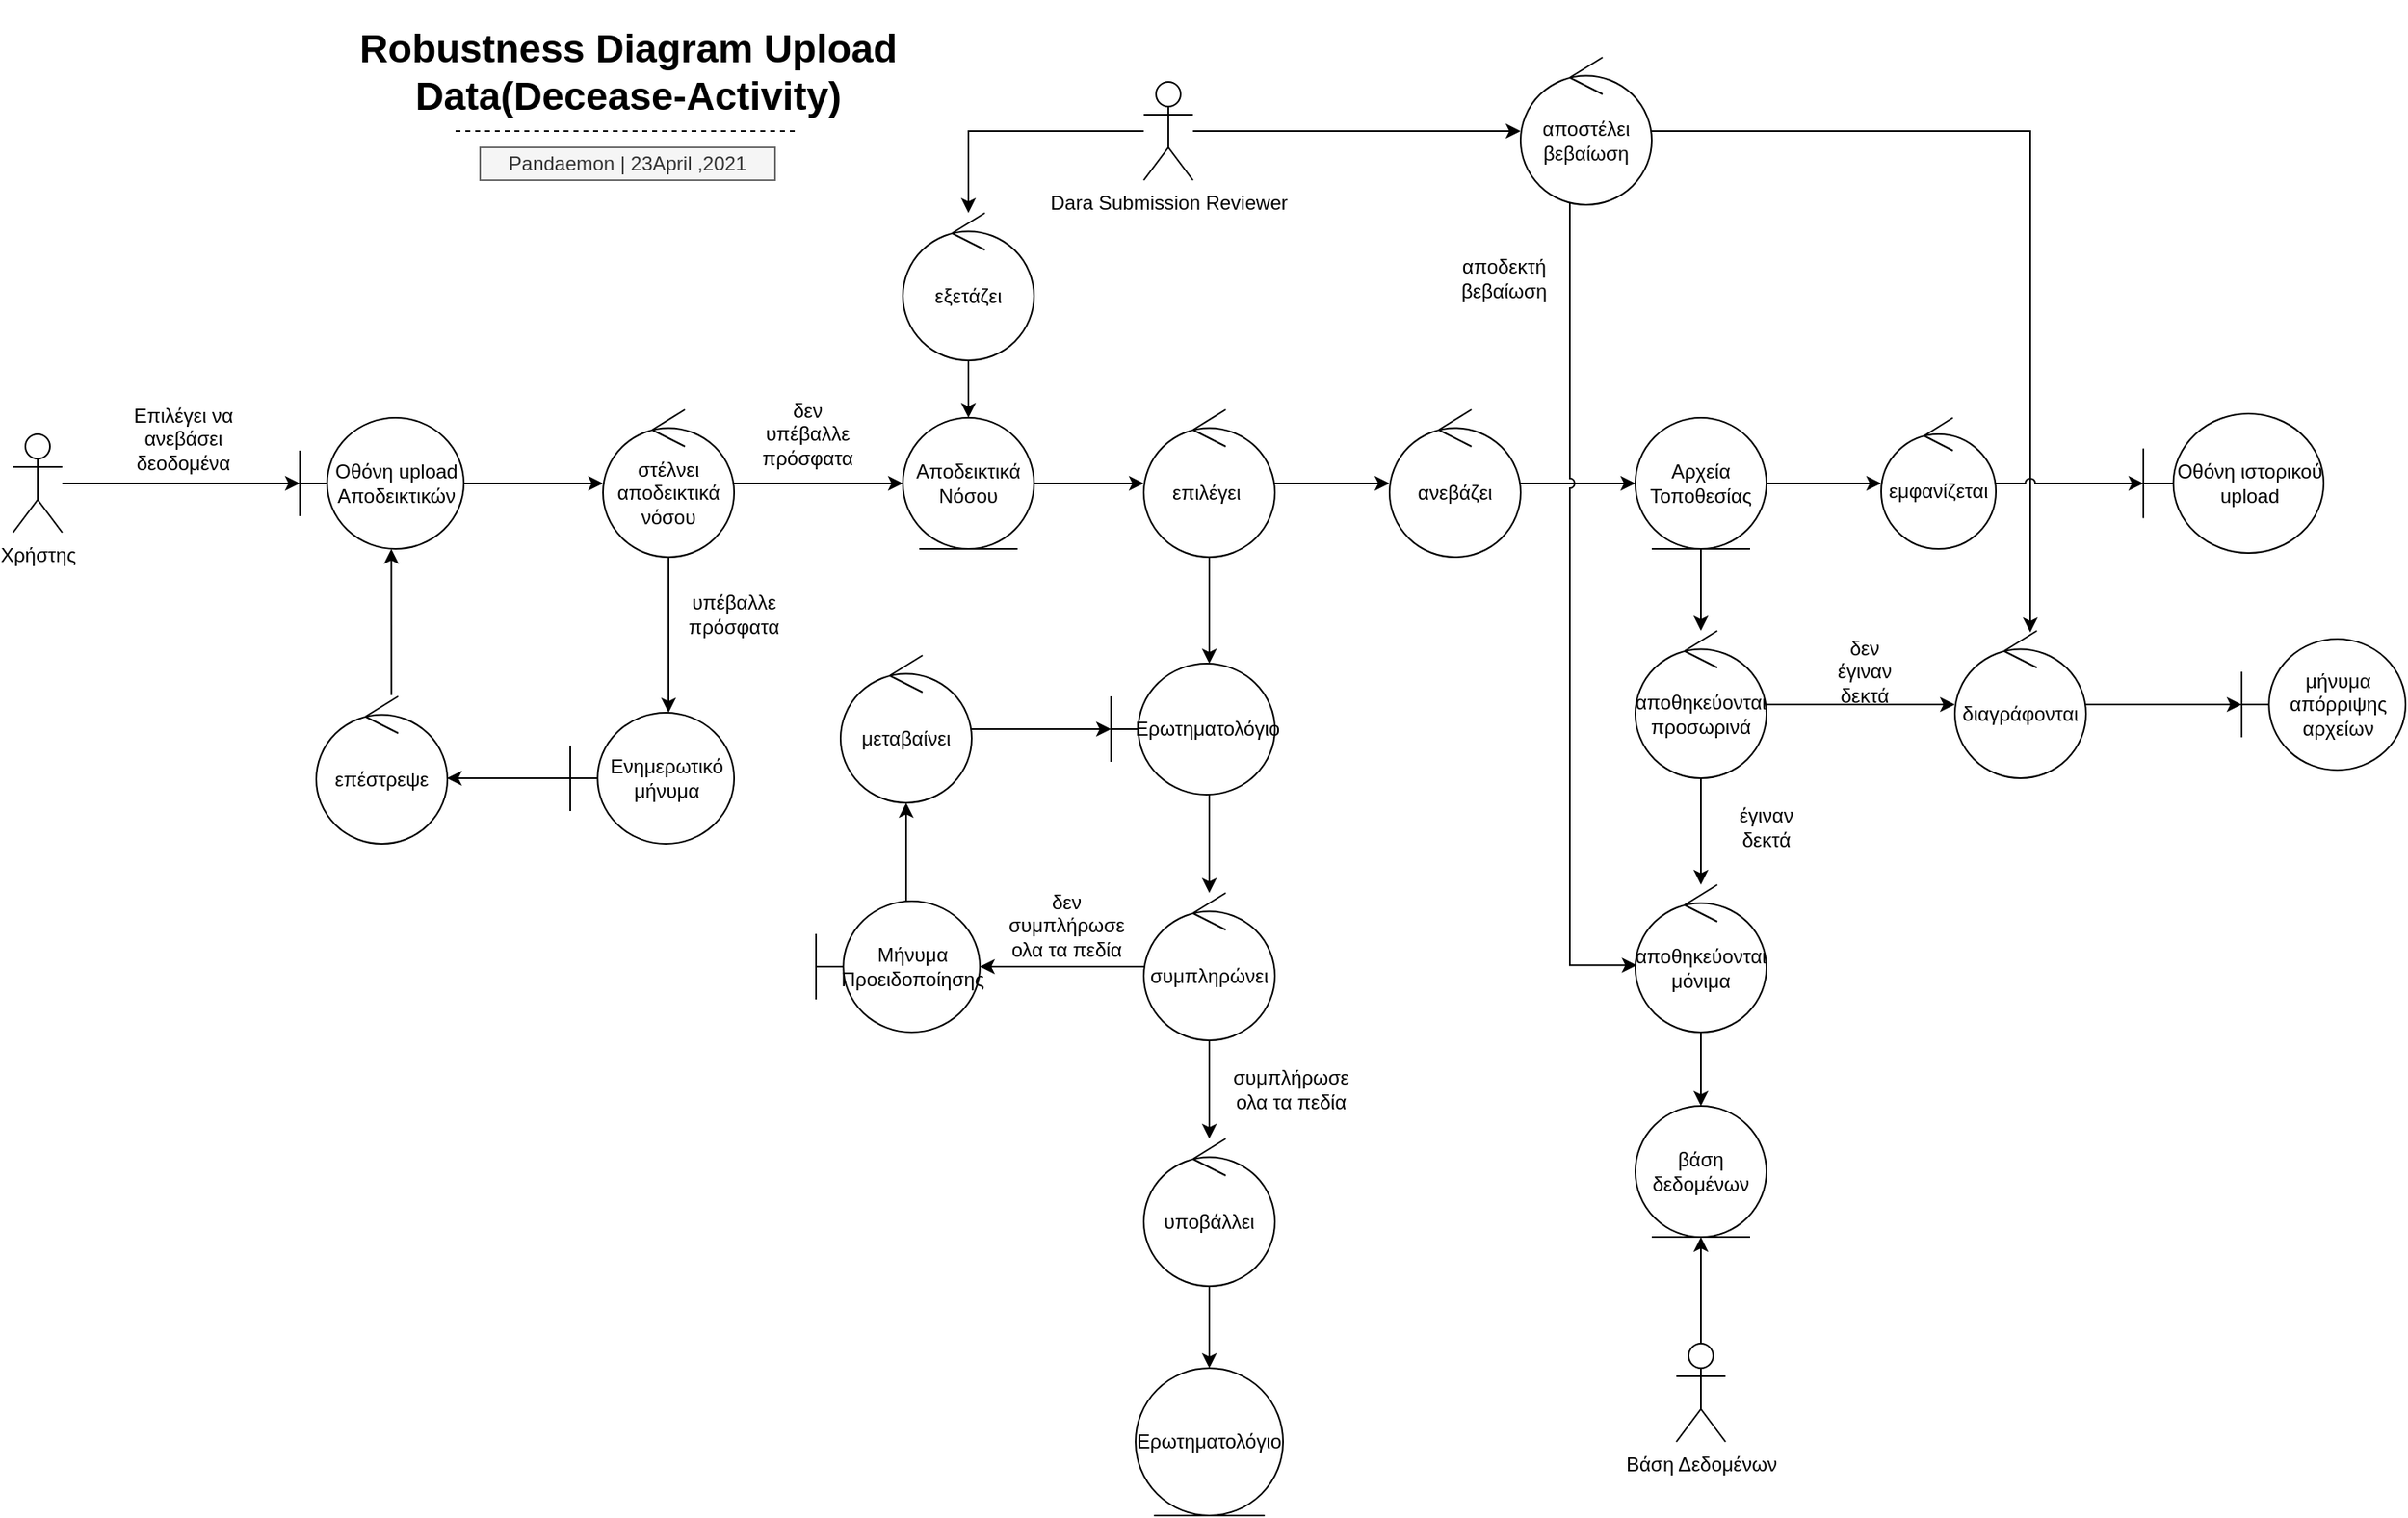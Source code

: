 <mxfile version="14.6.9" type="device"><diagram id="B0QK72gT__npcu53BVl9" name="Page-1"><mxGraphModel dx="2062" dy="1132" grid="1" gridSize="10" guides="1" tooltips="1" connect="1" arrows="1" fold="1" page="1" pageScale="1" pageWidth="850" pageHeight="1100" math="0" shadow="0"><root><mxCell id="0"/><mxCell id="1" parent="0"/><mxCell id="qmJXFg_IZNwVRKc6fy_A-1" value="&lt;h1&gt;Robustness Diagram Upload Data(Decease-Activity)&lt;/h1&gt;" style="text;html=1;strokeColor=none;fillColor=none;spacing=5;spacingTop=-20;whiteSpace=wrap;overflow=hidden;rounded=0;fontFamily=Helvetica;align=center;" parent="1" vertex="1"><mxGeometry x="178" y="30" width="495" height="120" as="geometry"/></mxCell><mxCell id="qmJXFg_IZNwVRKc6fy_A-2" value="Pandaemon | 23April ,2021" style="text;html=1;strokeColor=#666666;fillColor=#f5f5f5;align=center;verticalAlign=middle;whiteSpace=wrap;rounded=0;fontFamily=Helvetica;fontStyle=0;fontColor=#333333;" parent="1" vertex="1"><mxGeometry x="335" y="110" width="180" height="20" as="geometry"/></mxCell><mxCell id="qmJXFg_IZNwVRKc6fy_A-3" value="" style="endArrow=none;dashed=1;html=1;fontFamily=Helvetica;" parent="1" edge="1"><mxGeometry width="50" height="50" relative="1" as="geometry"><mxPoint x="320" y="100" as="sourcePoint"/><mxPoint x="530" y="100" as="targetPoint"/></mxGeometry></mxCell><mxCell id="qmJXFg_IZNwVRKc6fy_A-8" value="" style="edgeStyle=orthogonalEdgeStyle;rounded=0;orthogonalLoop=1;jettySize=auto;html=1;" parent="1" source="qmJXFg_IZNwVRKc6fy_A-4" target="qmJXFg_IZNwVRKc6fy_A-6" edge="1"><mxGeometry relative="1" as="geometry"/></mxCell><mxCell id="qmJXFg_IZNwVRKc6fy_A-4" value="Χρήστης" style="shape=umlActor;verticalLabelPosition=bottom;verticalAlign=top;html=1;outlineConnect=0;" parent="1" vertex="1"><mxGeometry x="50" y="285" width="30" height="60" as="geometry"/></mxCell><mxCell id="qmJXFg_IZNwVRKc6fy_A-5" value="Ερωτηματολόγιο" style="ellipse;shape=umlEntity;whiteSpace=wrap;html=1;" parent="1" vertex="1"><mxGeometry x="735" y="855" width="90" height="90" as="geometry"/></mxCell><mxCell id="qmJXFg_IZNwVRKc6fy_A-10" value="" style="edgeStyle=orthogonalEdgeStyle;rounded=0;orthogonalLoop=1;jettySize=auto;html=1;" parent="1" source="qmJXFg_IZNwVRKc6fy_A-6" target="qmJXFg_IZNwVRKc6fy_A-7" edge="1"><mxGeometry relative="1" as="geometry"/></mxCell><mxCell id="qmJXFg_IZNwVRKc6fy_A-6" value="Οθόνη upload Αποδεικτικών" style="shape=umlBoundary;whiteSpace=wrap;html=1;" parent="1" vertex="1"><mxGeometry x="225" y="275" width="100" height="80" as="geometry"/></mxCell><mxCell id="qmJXFg_IZNwVRKc6fy_A-16" value="" style="edgeStyle=orthogonalEdgeStyle;rounded=0;orthogonalLoop=1;jettySize=auto;html=1;" parent="1" source="qmJXFg_IZNwVRKc6fy_A-7" target="qmJXFg_IZNwVRKc6fy_A-14" edge="1"><mxGeometry relative="1" as="geometry"><Array as="points"><mxPoint x="450" y="435"/><mxPoint x="450" y="435"/></Array></mxGeometry></mxCell><mxCell id="qmJXFg_IZNwVRKc6fy_A-24" value="" style="edgeStyle=orthogonalEdgeStyle;rounded=0;orthogonalLoop=1;jettySize=auto;html=1;" parent="1" source="qmJXFg_IZNwVRKc6fy_A-7" target="qmJXFg_IZNwVRKc6fy_A-23" edge="1"><mxGeometry relative="1" as="geometry"/></mxCell><mxCell id="qmJXFg_IZNwVRKc6fy_A-7" value="στέλνει αποδεικτικά νόσου" style="ellipse;shape=umlControl;whiteSpace=wrap;html=1;" parent="1" vertex="1"><mxGeometry x="410" y="270" width="80" height="90" as="geometry"/></mxCell><mxCell id="qmJXFg_IZNwVRKc6fy_A-9" value="Επιλέγει να ανεβάσει δεοδομένα" style="text;html=1;strokeColor=none;fillColor=none;align=center;verticalAlign=middle;whiteSpace=wrap;rounded=0;" parent="1" vertex="1"><mxGeometry x="118" y="270" width="72" height="35" as="geometry"/></mxCell><mxCell id="qmJXFg_IZNwVRKc6fy_A-36" value="" style="edgeStyle=orthogonalEdgeStyle;rounded=0;orthogonalLoop=1;jettySize=auto;html=1;" parent="1" source="qmJXFg_IZNwVRKc6fy_A-11" target="qmJXFg_IZNwVRKc6fy_A-35" edge="1"><mxGeometry relative="1" as="geometry"/></mxCell><mxCell id="qmJXFg_IZNwVRKc6fy_A-38" value="" style="edgeStyle=orthogonalEdgeStyle;rounded=0;orthogonalLoop=1;jettySize=auto;html=1;" parent="1" source="qmJXFg_IZNwVRKc6fy_A-11" target="qmJXFg_IZNwVRKc6fy_A-28" edge="1"><mxGeometry relative="1" as="geometry"><Array as="points"><mxPoint x="780" y="435"/><mxPoint x="780" y="435"/></Array></mxGeometry></mxCell><mxCell id="qmJXFg_IZNwVRKc6fy_A-11" value="επιλέγει&amp;nbsp;" style="ellipse;shape=umlControl;whiteSpace=wrap;html=1;" parent="1" vertex="1"><mxGeometry x="740" y="270" width="80" height="90" as="geometry"/></mxCell><mxCell id="qmJXFg_IZNwVRKc6fy_A-13" value="δεν υπέβαλλε πρόσφατα" style="text;html=1;strokeColor=none;fillColor=none;align=center;verticalAlign=middle;whiteSpace=wrap;rounded=0;" parent="1" vertex="1"><mxGeometry x="515" y="275" width="40" height="20" as="geometry"/></mxCell><mxCell id="qmJXFg_IZNwVRKc6fy_A-19" value="" style="edgeStyle=orthogonalEdgeStyle;rounded=0;orthogonalLoop=1;jettySize=auto;html=1;" parent="1" source="qmJXFg_IZNwVRKc6fy_A-14" target="qmJXFg_IZNwVRKc6fy_A-18" edge="1"><mxGeometry relative="1" as="geometry"><Array as="points"><mxPoint x="340" y="495"/><mxPoint x="340" y="495"/></Array></mxGeometry></mxCell><mxCell id="qmJXFg_IZNwVRKc6fy_A-14" value="Ενημερωτικό μήνυμα" style="shape=umlBoundary;whiteSpace=wrap;html=1;" parent="1" vertex="1"><mxGeometry x="390" y="455" width="100" height="80" as="geometry"/></mxCell><mxCell id="qmJXFg_IZNwVRKc6fy_A-17" value="υπέβαλλε πρόσφατα" style="text;html=1;strokeColor=none;fillColor=none;align=center;verticalAlign=middle;whiteSpace=wrap;rounded=0;" parent="1" vertex="1"><mxGeometry x="470" y="385" width="40" height="20" as="geometry"/></mxCell><mxCell id="qmJXFg_IZNwVRKc6fy_A-20" value="" style="edgeStyle=orthogonalEdgeStyle;rounded=0;orthogonalLoop=1;jettySize=auto;html=1;exitX=0.573;exitY=-0.009;exitDx=0;exitDy=0;exitPerimeter=0;" parent="1" source="qmJXFg_IZNwVRKc6fy_A-18" target="qmJXFg_IZNwVRKc6fy_A-6" edge="1"><mxGeometry relative="1" as="geometry"><Array as="points"><mxPoint x="281" y="385"/><mxPoint x="281" y="385"/></Array></mxGeometry></mxCell><mxCell id="qmJXFg_IZNwVRKc6fy_A-18" value="επέστρεψε" style="ellipse;shape=umlControl;whiteSpace=wrap;html=1;" parent="1" vertex="1"><mxGeometry x="235" y="445" width="80" height="90" as="geometry"/></mxCell><mxCell id="qmJXFg_IZNwVRKc6fy_A-53" value="" style="edgeStyle=orthogonalEdgeStyle;rounded=0;orthogonalLoop=1;jettySize=auto;html=1;" parent="1" source="qmJXFg_IZNwVRKc6fy_A-21" target="qmJXFg_IZNwVRKc6fy_A-52" edge="1"><mxGeometry relative="1" as="geometry"/></mxCell><mxCell id="NKi-EYsJVZzQrK0MWPOT-7" value="" style="edgeStyle=orthogonalEdgeStyle;rounded=0;orthogonalLoop=1;jettySize=auto;html=1;sourcePerimeterSpacing=0;targetPerimeterSpacing=0;" parent="1" source="qmJXFg_IZNwVRKc6fy_A-21" target="NKi-EYsJVZzQrK0MWPOT-6" edge="1"><mxGeometry relative="1" as="geometry"/></mxCell><mxCell id="qmJXFg_IZNwVRKc6fy_A-21" value="Αρχεία Τοποθεσίας" style="ellipse;shape=umlEntity;whiteSpace=wrap;html=1;" parent="1" vertex="1"><mxGeometry x="1040" y="275" width="80" height="80" as="geometry"/></mxCell><mxCell id="qmJXFg_IZNwVRKc6fy_A-25" value="" style="edgeStyle=orthogonalEdgeStyle;rounded=0;orthogonalLoop=1;jettySize=auto;html=1;" parent="1" source="qmJXFg_IZNwVRKc6fy_A-23" target="qmJXFg_IZNwVRKc6fy_A-11" edge="1"><mxGeometry relative="1" as="geometry"/></mxCell><mxCell id="qmJXFg_IZNwVRKc6fy_A-23" value="Αποδεικτικά Νόσου" style="ellipse;shape=umlEntity;whiteSpace=wrap;html=1;" parent="1" vertex="1"><mxGeometry x="593" y="275" width="80" height="80" as="geometry"/></mxCell><mxCell id="qmJXFg_IZNwVRKc6fy_A-40" value="" style="edgeStyle=orthogonalEdgeStyle;rounded=0;orthogonalLoop=1;jettySize=auto;html=1;" parent="1" source="qmJXFg_IZNwVRKc6fy_A-28" target="qmJXFg_IZNwVRKc6fy_A-32" edge="1"><mxGeometry relative="1" as="geometry"><Array as="points"><mxPoint x="780" y="545"/><mxPoint x="780" y="545"/></Array></mxGeometry></mxCell><mxCell id="qmJXFg_IZNwVRKc6fy_A-28" value="Ερωτηματολόγιο" style="shape=umlBoundary;whiteSpace=wrap;html=1;" parent="1" vertex="1"><mxGeometry x="720" y="425" width="100" height="80" as="geometry"/></mxCell><mxCell id="qmJXFg_IZNwVRKc6fy_A-42" value="" style="edgeStyle=orthogonalEdgeStyle;rounded=0;orthogonalLoop=1;jettySize=auto;html=1;" parent="1" source="qmJXFg_IZNwVRKc6fy_A-32" target="qmJXFg_IZNwVRKc6fy_A-41" edge="1"><mxGeometry relative="1" as="geometry"/></mxCell><mxCell id="qmJXFg_IZNwVRKc6fy_A-46" value="" style="edgeStyle=orthogonalEdgeStyle;rounded=0;orthogonalLoop=1;jettySize=auto;html=1;" parent="1" source="qmJXFg_IZNwVRKc6fy_A-32" target="qmJXFg_IZNwVRKc6fy_A-45" edge="1"><mxGeometry relative="1" as="geometry"/></mxCell><mxCell id="qmJXFg_IZNwVRKc6fy_A-32" value="συμπληρώνει" style="ellipse;shape=umlControl;whiteSpace=wrap;html=1;" parent="1" vertex="1"><mxGeometry x="740" y="565" width="80" height="90" as="geometry"/></mxCell><mxCell id="qmJXFg_IZNwVRKc6fy_A-37" value="" style="edgeStyle=orthogonalEdgeStyle;rounded=0;orthogonalLoop=1;jettySize=auto;html=1;" parent="1" source="qmJXFg_IZNwVRKc6fy_A-35" target="qmJXFg_IZNwVRKc6fy_A-21" edge="1"><mxGeometry relative="1" as="geometry"/></mxCell><mxCell id="qmJXFg_IZNwVRKc6fy_A-35" value="ανεβάζει" style="ellipse;shape=umlControl;whiteSpace=wrap;html=1;" parent="1" vertex="1"><mxGeometry x="890" y="270" width="80" height="90" as="geometry"/></mxCell><mxCell id="qmJXFg_IZNwVRKc6fy_A-43" value="" style="edgeStyle=orthogonalEdgeStyle;rounded=0;orthogonalLoop=1;jettySize=auto;html=1;" parent="1" source="qmJXFg_IZNwVRKc6fy_A-41" target="qmJXFg_IZNwVRKc6fy_A-5" edge="1"><mxGeometry relative="1" as="geometry"/></mxCell><mxCell id="qmJXFg_IZNwVRKc6fy_A-41" value="υποβάλλει" style="ellipse;shape=umlControl;whiteSpace=wrap;html=1;" parent="1" vertex="1"><mxGeometry x="740" y="715" width="80" height="90" as="geometry"/></mxCell><mxCell id="qmJXFg_IZNwVRKc6fy_A-44" value="συμπλήρωσε ολα τα πεδία" style="text;html=1;strokeColor=none;fillColor=none;align=center;verticalAlign=middle;whiteSpace=wrap;rounded=0;" parent="1" vertex="1"><mxGeometry x="810" y="675" width="40" height="20" as="geometry"/></mxCell><mxCell id="qmJXFg_IZNwVRKc6fy_A-51" value="" style="edgeStyle=orthogonalEdgeStyle;rounded=0;orthogonalLoop=1;jettySize=auto;html=1;" parent="1" source="qmJXFg_IZNwVRKc6fy_A-45" target="qmJXFg_IZNwVRKc6fy_A-49" edge="1"><mxGeometry relative="1" as="geometry"><Array as="points"><mxPoint x="595" y="555"/><mxPoint x="595" y="555"/></Array></mxGeometry></mxCell><mxCell id="qmJXFg_IZNwVRKc6fy_A-45" value="Μήνυμα Προειδοποίησης" style="shape=umlBoundary;whiteSpace=wrap;html=1;" parent="1" vertex="1"><mxGeometry x="540" y="570" width="100" height="80" as="geometry"/></mxCell><mxCell id="qmJXFg_IZNwVRKc6fy_A-48" value="δεν συμπλήρωσε ολα τα πεδία" style="text;html=1;strokeColor=none;fillColor=none;align=center;verticalAlign=middle;whiteSpace=wrap;rounded=0;" parent="1" vertex="1"><mxGeometry x="673" y="575" width="40" height="20" as="geometry"/></mxCell><mxCell id="qmJXFg_IZNwVRKc6fy_A-50" value="" style="edgeStyle=orthogonalEdgeStyle;rounded=0;orthogonalLoop=1;jettySize=auto;html=1;" parent="1" source="qmJXFg_IZNwVRKc6fy_A-49" target="qmJXFg_IZNwVRKc6fy_A-28" edge="1"><mxGeometry relative="1" as="geometry"/></mxCell><mxCell id="qmJXFg_IZNwVRKc6fy_A-49" value="μεταβαίνει" style="ellipse;shape=umlControl;whiteSpace=wrap;html=1;" parent="1" vertex="1"><mxGeometry x="555" y="420" width="80" height="90" as="geometry"/></mxCell><mxCell id="qmJXFg_IZNwVRKc6fy_A-65" value="" style="edgeStyle=orthogonalEdgeStyle;rounded=0;orthogonalLoop=1;jettySize=auto;html=1;" parent="1" source="qmJXFg_IZNwVRKc6fy_A-52" target="qmJXFg_IZNwVRKc6fy_A-64" edge="1"><mxGeometry relative="1" as="geometry"/></mxCell><mxCell id="NKi-EYsJVZzQrK0MWPOT-13" value="" style="edgeStyle=orthogonalEdgeStyle;rounded=0;jumpStyle=arc;orthogonalLoop=1;jettySize=auto;html=1;sourcePerimeterSpacing=0;targetPerimeterSpacing=0;strokeColor=#000000;" parent="1" source="qmJXFg_IZNwVRKc6fy_A-52" target="NKi-EYsJVZzQrK0MWPOT-12" edge="1"><mxGeometry relative="1" as="geometry"/></mxCell><mxCell id="qmJXFg_IZNwVRKc6fy_A-52" value="αποθηκεύονται προσωρινά" style="ellipse;shape=umlControl;whiteSpace=wrap;html=1;" parent="1" vertex="1"><mxGeometry x="1040" y="405" width="80" height="90" as="geometry"/></mxCell><mxCell id="qmJXFg_IZNwVRKc6fy_A-54" value="βάση δεδομένων" style="ellipse;shape=umlEntity;whiteSpace=wrap;html=1;" parent="1" vertex="1"><mxGeometry x="1040" y="695" width="80" height="80" as="geometry"/></mxCell><mxCell id="qmJXFg_IZNwVRKc6fy_A-57" value="" style="edgeStyle=orthogonalEdgeStyle;rounded=0;orthogonalLoop=1;jettySize=auto;html=1;" parent="1" source="qmJXFg_IZNwVRKc6fy_A-55" target="qmJXFg_IZNwVRKc6fy_A-54" edge="1"><mxGeometry relative="1" as="geometry"/></mxCell><mxCell id="qmJXFg_IZNwVRKc6fy_A-55" value="Βάση Δεδομένων" style="shape=umlActor;verticalLabelPosition=bottom;verticalAlign=top;html=1;outlineConnect=0;" parent="1" vertex="1"><mxGeometry x="1065" y="840" width="30" height="60" as="geometry"/></mxCell><mxCell id="qmJXFg_IZNwVRKc6fy_A-59" value="έγιναν δεκτά" style="text;html=1;strokeColor=none;fillColor=none;align=center;verticalAlign=middle;whiteSpace=wrap;rounded=0;" parent="1" vertex="1"><mxGeometry x="1100" y="515" width="40" height="20" as="geometry"/></mxCell><mxCell id="qmJXFg_IZNwVRKc6fy_A-62" value="" style="edgeStyle=orthogonalEdgeStyle;rounded=0;orthogonalLoop=1;jettySize=auto;html=1;" parent="1" source="qmJXFg_IZNwVRKc6fy_A-60" target="qmJXFg_IZNwVRKc6fy_A-61" edge="1"><mxGeometry relative="1" as="geometry"/></mxCell><mxCell id="NKi-EYsJVZzQrK0MWPOT-4" style="edgeStyle=orthogonalEdgeStyle;rounded=0;orthogonalLoop=1;jettySize=auto;html=1;entryX=0;entryY=0.5;entryDx=0;entryDy=0;entryPerimeter=0;sourcePerimeterSpacing=0;targetPerimeterSpacing=0;" parent="1" source="qmJXFg_IZNwVRKc6fy_A-60" target="NKi-EYsJVZzQrK0MWPOT-1" edge="1"><mxGeometry relative="1" as="geometry"/></mxCell><mxCell id="qmJXFg_IZNwVRKc6fy_A-60" value="Dara Submission Reviewer" style="shape=umlActor;verticalLabelPosition=bottom;verticalAlign=top;html=1;outlineConnect=0;" parent="1" vertex="1"><mxGeometry x="740" y="70" width="30" height="60" as="geometry"/></mxCell><mxCell id="qmJXFg_IZNwVRKc6fy_A-63" value="" style="edgeStyle=orthogonalEdgeStyle;rounded=0;orthogonalLoop=1;jettySize=auto;html=1;" parent="1" source="qmJXFg_IZNwVRKc6fy_A-61" target="qmJXFg_IZNwVRKc6fy_A-23" edge="1"><mxGeometry relative="1" as="geometry"/></mxCell><mxCell id="qmJXFg_IZNwVRKc6fy_A-61" value="εξετάζει" style="ellipse;shape=umlControl;whiteSpace=wrap;html=1;" parent="1" vertex="1"><mxGeometry x="593" y="150" width="80" height="90" as="geometry"/></mxCell><mxCell id="qmJXFg_IZNwVRKc6fy_A-67" value="" style="edgeStyle=orthogonalEdgeStyle;rounded=0;orthogonalLoop=1;jettySize=auto;html=1;" parent="1" source="qmJXFg_IZNwVRKc6fy_A-64" target="qmJXFg_IZNwVRKc6fy_A-54" edge="1"><mxGeometry relative="1" as="geometry"/></mxCell><mxCell id="qmJXFg_IZNwVRKc6fy_A-64" value="αποθηκεύονται μόνιμα" style="ellipse;shape=umlControl;whiteSpace=wrap;html=1;" parent="1" vertex="1"><mxGeometry x="1040" y="560" width="80" height="90" as="geometry"/></mxCell><mxCell id="NKi-EYsJVZzQrK0MWPOT-9" style="edgeStyle=orthogonalEdgeStyle;rounded=0;orthogonalLoop=1;jettySize=auto;html=1;entryX=0.01;entryY=0.546;entryDx=0;entryDy=0;entryPerimeter=0;sourcePerimeterSpacing=0;targetPerimeterSpacing=0;jumpStyle=arc;" parent="1" source="NKi-EYsJVZzQrK0MWPOT-1" target="qmJXFg_IZNwVRKc6fy_A-64" edge="1"><mxGeometry relative="1" as="geometry"><Array as="points"><mxPoint x="1000" y="609"/></Array></mxGeometry></mxCell><mxCell id="NKi-EYsJVZzQrK0MWPOT-16" style="edgeStyle=orthogonalEdgeStyle;rounded=0;jumpStyle=sharp;orthogonalLoop=1;jettySize=auto;html=1;entryX=0.575;entryY=0.011;entryDx=0;entryDy=0;entryPerimeter=0;sourcePerimeterSpacing=0;targetPerimeterSpacing=0;strokeColor=#000000;" parent="1" source="NKi-EYsJVZzQrK0MWPOT-1" target="NKi-EYsJVZzQrK0MWPOT-12" edge="1"><mxGeometry relative="1" as="geometry"/></mxCell><mxCell id="NKi-EYsJVZzQrK0MWPOT-1" value="αποστέλει βεβαίωση" style="ellipse;shape=umlControl;whiteSpace=wrap;html=1;" parent="1" vertex="1"><mxGeometry x="970" y="55" width="80" height="90" as="geometry"/></mxCell><mxCell id="NKi-EYsJVZzQrK0MWPOT-5" value="Οθόνη&amp;nbsp;ιστορικού upload" style="shape=umlBoundary;whiteSpace=wrap;html=1;" parent="1" vertex="1"><mxGeometry x="1350" y="272.5" width="110" height="85" as="geometry"/></mxCell><mxCell id="NKi-EYsJVZzQrK0MWPOT-8" value="" style="edgeStyle=orthogonalEdgeStyle;rounded=0;orthogonalLoop=1;jettySize=auto;html=1;sourcePerimeterSpacing=0;targetPerimeterSpacing=0;jumpStyle=arc;" parent="1" source="NKi-EYsJVZzQrK0MWPOT-6" target="NKi-EYsJVZzQrK0MWPOT-5" edge="1"><mxGeometry relative="1" as="geometry"/></mxCell><mxCell id="NKi-EYsJVZzQrK0MWPOT-6" value="εμφανίζεται" style="ellipse;shape=umlControl;whiteSpace=wrap;html=1;" parent="1" vertex="1"><mxGeometry x="1190" y="275" width="70" height="80" as="geometry"/></mxCell><mxCell id="NKi-EYsJVZzQrK0MWPOT-10" value="αποδεκτή βεβαίωση" style="text;html=1;strokeColor=none;fillColor=none;align=center;verticalAlign=middle;whiteSpace=wrap;rounded=0;" parent="1" vertex="1"><mxGeometry x="940" y="180" width="40" height="20" as="geometry"/></mxCell><mxCell id="NKi-EYsJVZzQrK0MWPOT-22" value="" style="edgeStyle=orthogonalEdgeStyle;rounded=0;jumpStyle=arc;orthogonalLoop=1;jettySize=auto;html=1;sourcePerimeterSpacing=0;targetPerimeterSpacing=0;strokeColor=#000000;" parent="1" source="NKi-EYsJVZzQrK0MWPOT-12" target="NKi-EYsJVZzQrK0MWPOT-17" edge="1"><mxGeometry relative="1" as="geometry"/></mxCell><mxCell id="NKi-EYsJVZzQrK0MWPOT-12" value="διαγράφονται" style="ellipse;shape=umlControl;whiteSpace=wrap;html=1;" parent="1" vertex="1"><mxGeometry x="1235" y="405" width="80" height="90" as="geometry"/></mxCell><mxCell id="NKi-EYsJVZzQrK0MWPOT-14" value="δεν έγιναν δεκτά" style="text;html=1;strokeColor=none;fillColor=none;align=center;verticalAlign=middle;whiteSpace=wrap;rounded=0;" parent="1" vertex="1"><mxGeometry x="1160" y="420" width="40" height="20" as="geometry"/></mxCell><mxCell id="NKi-EYsJVZzQrK0MWPOT-17" value="μήνυμα απόρριψης αρχείων" style="shape=umlBoundary;whiteSpace=wrap;html=1;" parent="1" vertex="1"><mxGeometry x="1410" y="410" width="100" height="80" as="geometry"/></mxCell></root></mxGraphModel></diagram></mxfile>
